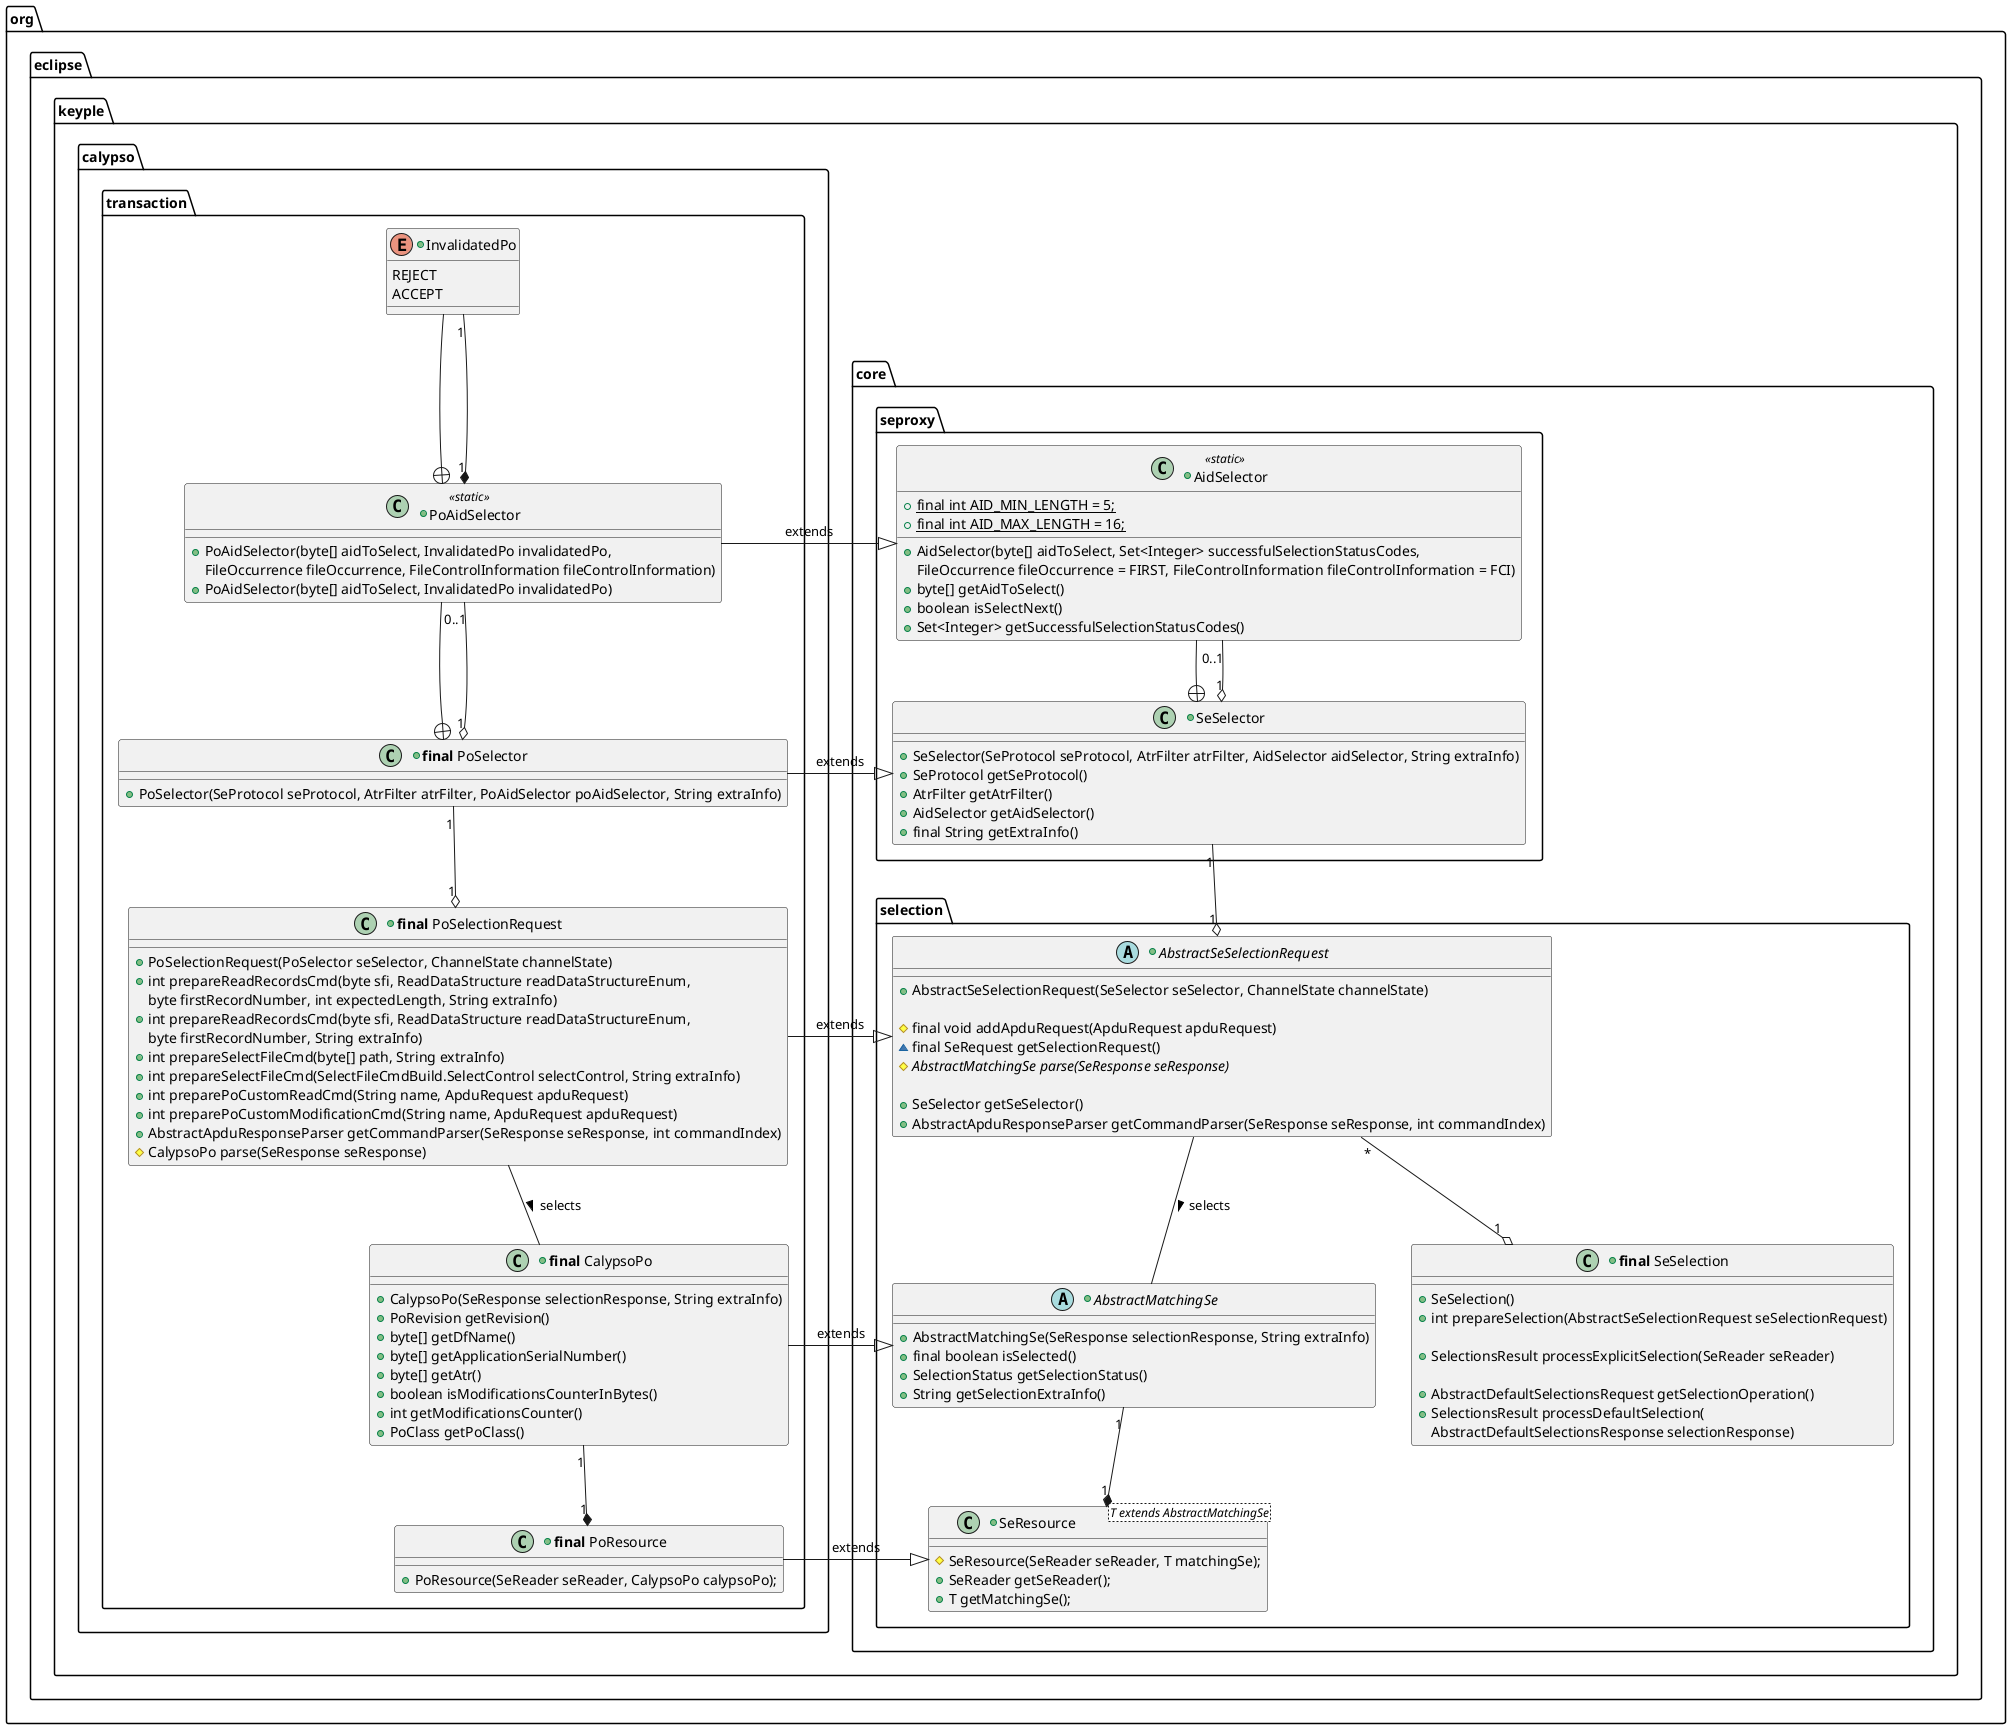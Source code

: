 @startuml
package org.eclipse.keyple #FFFFFF {
package core #FFFFFF {
package seproxy #FFFFFF {

+class AidSelector <<static>> {
	+{static} final int AID_MIN_LENGTH = 5;
	+{static} final int AID_MAX_LENGTH = 16;

	+AidSelector(byte[] aidToSelect, Set<Integer> successfulSelectionStatusCodes,
FileOccurrence fileOccurrence = FIRST, FileControlInformation fileControlInformation = FCI)
	+byte[] getAidToSelect()
	+boolean isSelectNext()
	+Set<Integer> getSuccessfulSelectionStatusCodes()
}

+class SeSelector {
	+SeSelector(SeProtocol seProtocol, AtrFilter atrFilter, AidSelector aidSelector, String extraInfo)
	+SeProtocol getSeProtocol()
	+AtrFilter getAtrFilter()
	+AidSelector getAidSelector()
	+final String getExtraInfo()
}

SeSelector +-up- AidSelector
SeSelector "1" o-up- "0..1" AidSelector
}

package selection #FFFFFF {

+class "<b>final</b> SeSelection" as SeSelection {
	+SeSelection()
	+int prepareSelection(AbstractSeSelectionRequest seSelectionRequest)

	+SelectionsResult processExplicitSelection(SeReader seReader)

	+AbstractDefaultSelectionsRequest getSelectionOperation()
	+SelectionsResult processDefaultSelection(
AbstractDefaultSelectionsResponse selectionResponse)
}

+abstract AbstractSeSelectionRequest {
	+AbstractSeSelectionRequest(SeSelector seSelector, ChannelState channelState)

	#final void addApduRequest(ApduRequest apduRequest)
	~final SeRequest getSelectionRequest()
	{abstract} #AbstractMatchingSe parse(SeResponse seResponse)

	+SeSelector getSeSelector()
	+AbstractApduResponseParser getCommandParser(SeResponse seResponse, int commandIndex)
}

+abstract AbstractMatchingSe {
	+AbstractMatchingSe(SeResponse selectionResponse, String extraInfo)
	+final boolean isSelected()
	+SelectionStatus getSelectionStatus()
	+String getSelectionExtraInfo()
}

+class "SeResource<T extends AbstractMatchingSe>" as SeResource_T {
	#SeResource(SeReader seReader, T matchingSe);
	+SeReader getSeReader();
	+T getMatchingSe();
}

AbstractSeSelectionRequest -down- AbstractMatchingSe : selects >
SeSelection "1" o-up- "*" AbstractSeSelectionRequest
'SeSelection -right[hidden]- AbstractMatchingSe
SeResource_T "1" *-up- "1" AbstractMatchingSe
}

AbstractSeSelectionRequest "1" o-up- "1" SeSelector 
}

package calypso.transaction #FFFFFF {
+enum InvalidatedPo {
	REJECT
	ACCEPT
}

+class PoAidSelector <<static>> {
	+PoAidSelector(byte[] aidToSelect, InvalidatedPo invalidatedPo,
FileOccurrence fileOccurrence, FileControlInformation fileControlInformation)
	+PoAidSelector(byte[] aidToSelect, InvalidatedPo invalidatedPo)
}

+class "<b>final</b> PoSelector" as PoSelector {
    +PoSelector(SeProtocol seProtocol, AtrFilter atrFilter, PoAidSelector poAidSelector, String extraInfo)
}

+class "<b>final</b> PoSelectionRequest" as PoSelectionRequest {
	+PoSelectionRequest(PoSelector seSelector, ChannelState channelState)
	+int prepareReadRecordsCmd(byte sfi, ReadDataStructure readDataStructureEnum,
byte firstRecordNumber, int expectedLength, String extraInfo)
	+int prepareReadRecordsCmd(byte sfi, ReadDataStructure readDataStructureEnum,
byte firstRecordNumber, String extraInfo)
	+int prepareSelectFileCmd(byte[] path, String extraInfo)
	+int prepareSelectFileCmd(SelectFileCmdBuild.SelectControl selectControl, String extraInfo)
	+int preparePoCustomReadCmd(String name, ApduRequest apduRequest)
	+int preparePoCustomModificationCmd(String name, ApduRequest apduRequest)
	+AbstractApduResponseParser getCommandParser(SeResponse seResponse, int commandIndex)
	#CalypsoPo parse(SeResponse seResponse)
}

+class "<b>final</b> CalypsoPo" as CalypsoPo {
    +CalypsoPo(SeResponse selectionResponse, String extraInfo)
    +PoRevision getRevision()
    +byte[] getDfName()
    +byte[] getApplicationSerialNumber()
    +byte[] getAtr()
    +boolean isModificationsCounterInBytes()
    +int getModificationsCounter()
    +PoClass getPoClass()
}

+class "<b>final</b> PoResource" as PoResource {
	+PoResource(SeReader seReader, CalypsoPo calypsoPo);
}

PoAidSelector +-up- InvalidatedPo
PoAidSelector "1" *-up- "1" InvalidatedPo
PoSelector +-up- PoAidSelector
PoSelector "1" o-up- "0..1" PoAidSelector
PoSelectionRequest "1" o-up- "1" PoSelector 
PoSelectionRequest -down- CalypsoPo : selects >
PoResource "1" *-up- "1" CalypsoPo
}


PoAidSelector -left-|> AidSelector : extends
PoSelector -left-|> SeSelector : extends
PoSelectionRequest -left-|> AbstractSeSelectionRequest : extends
CalypsoPo -left-|> AbstractMatchingSe : extends
PoResource -left-|> SeResource_T : extends
}
@enduml
